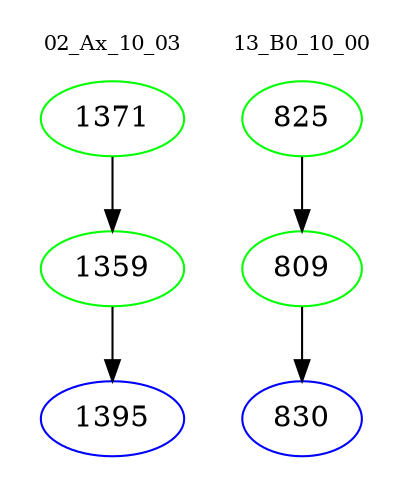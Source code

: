 digraph{
subgraph cluster_0 {
color = white
label = "02_Ax_10_03";
fontsize=10;
T0_1371 [label="1371", color="green"]
T0_1371 -> T0_1359 [color="black"]
T0_1359 [label="1359", color="green"]
T0_1359 -> T0_1395 [color="black"]
T0_1395 [label="1395", color="blue"]
}
subgraph cluster_1 {
color = white
label = "13_B0_10_00";
fontsize=10;
T1_825 [label="825", color="green"]
T1_825 -> T1_809 [color="black"]
T1_809 [label="809", color="green"]
T1_809 -> T1_830 [color="black"]
T1_830 [label="830", color="blue"]
}
}
